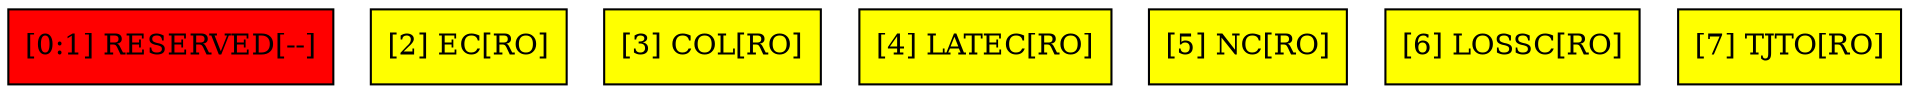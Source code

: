 digraph TSRI{
node [shape = "record" 
 style="filled" ];
node0 [ label = "[0:1] RESERVED[--]"
 fillcolor = "red"];
node1 [ label = "[2] EC[RO]"
 fillcolor = "yellow"];
node2 [ label = "[3] COL[RO]"
 fillcolor = "yellow"];
node3 [ label = "[4] LATEC[RO]"
 fillcolor = "yellow"];
node4 [ label = "[5] NC[RO]"
 fillcolor = "yellow"];
node5 [ label = "[6] LOSSC[RO]"
 fillcolor = "yellow"];
node6 [ label = "[7] TJTO[RO]"
 fillcolor = "yellow"];
}